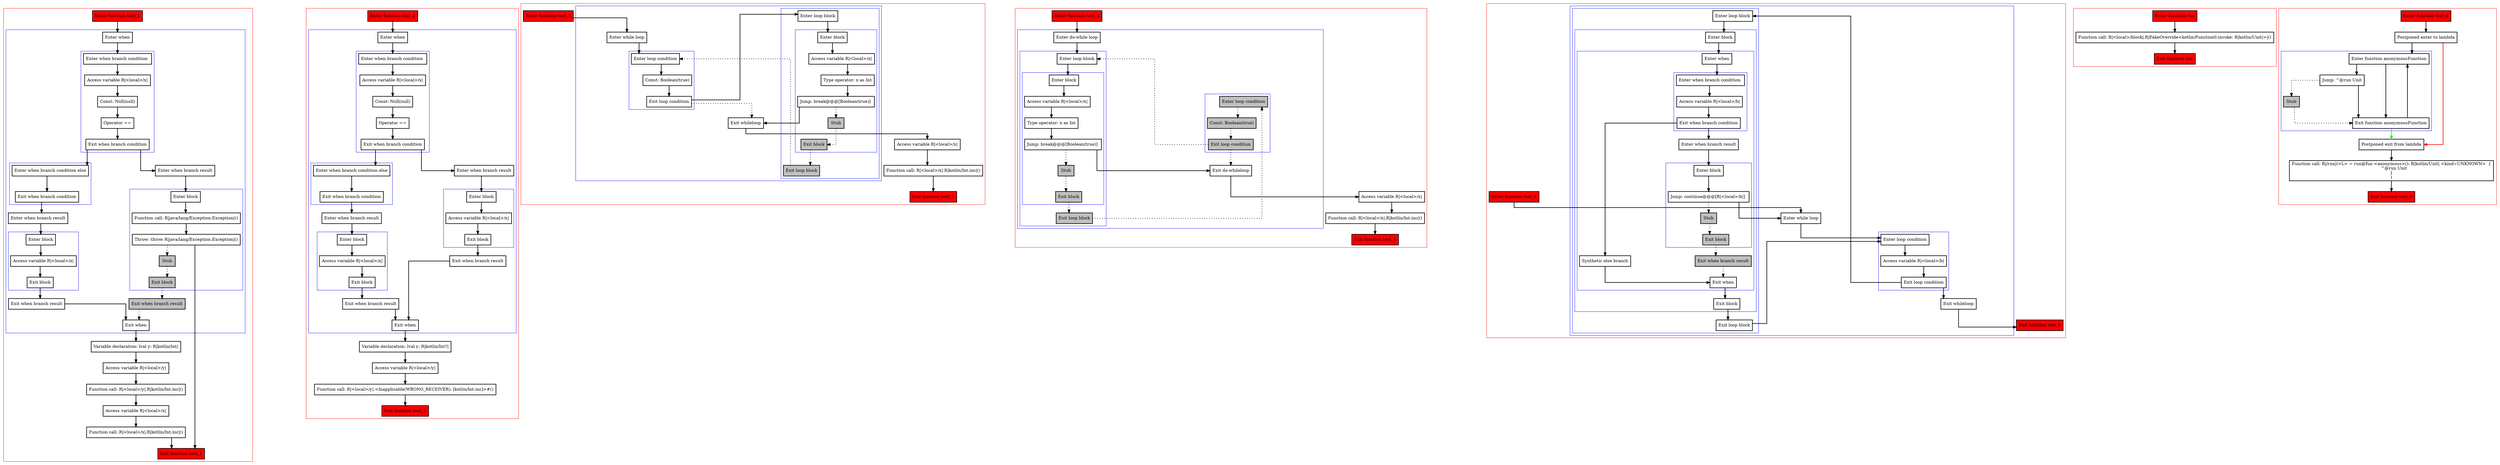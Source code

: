 digraph jumps_kt {
    graph [splines=ortho nodesep=3]
    node [shape=box penwidth=2]
    edge [penwidth=2]

    subgraph cluster_0 {
        color=red
        0 [label="Enter function test_1" style="filled" fillcolor=red];
        subgraph cluster_1 {
            color=blue
            1 [label="Enter when"];
            subgraph cluster_2 {
                color=blue
                2 [label="Enter when branch condition "];
                3 [label="Access variable R|<local>/x|"];
                4 [label="Const: Null(null)"];
                5 [label="Operator =="];
                6 [label="Exit when branch condition"];
            }
            subgraph cluster_3 {
                color=blue
                7 [label="Enter when branch condition else"];
                8 [label="Exit when branch condition"];
            }
            9 [label="Enter when branch result"];
            subgraph cluster_4 {
                color=blue
                10 [label="Enter block"];
                11 [label="Access variable R|<local>/x|"];
                12 [label="Exit block"];
            }
            13 [label="Exit when branch result"];
            14 [label="Enter when branch result"];
            subgraph cluster_5 {
                color=blue
                15 [label="Enter block"];
                16 [label="Function call: R|java/lang/Exception.Exception|()"];
                17 [label="Throw: throw R|java/lang/Exception.Exception|()"];
                18 [label="Stub" style="filled" fillcolor=gray];
                19 [label="Exit block" style="filled" fillcolor=gray];
            }
            20 [label="Exit when branch result" style="filled" fillcolor=gray];
            21 [label="Exit when"];
        }
        22 [label="Variable declaration: lval y: R|kotlin/Int|"];
        23 [label="Access variable R|<local>/y|"];
        24 [label="Function call: R|<local>/y|.R|kotlin/Int.inc|()"];
        25 [label="Access variable R|<local>/x|"];
        26 [label="Function call: R|<local>/x|.R|kotlin/Int.inc|()"];
        27 [label="Exit function test_1" style="filled" fillcolor=red];
    }

    0 -> {1};
    1 -> {2};
    2 -> {3};
    3 -> {4};
    4 -> {5};
    5 -> {6};
    6 -> {14 7};
    7 -> {8};
    8 -> {9};
    9 -> {10};
    10 -> {11};
    11 -> {12};
    12 -> {13};
    13 -> {21};
    14 -> {15};
    15 -> {16};
    16 -> {17};
    17 -> {27};
    17 -> {18} [style=dotted];
    18 -> {19} [style=dotted];
    19 -> {20} [style=dotted];
    20 -> {21} [style=dotted];
    21 -> {22};
    22 -> {23};
    23 -> {24};
    24 -> {25};
    25 -> {26};
    26 -> {27};

    subgraph cluster_6 {
        color=red
        28 [label="Enter function test_2" style="filled" fillcolor=red];
        subgraph cluster_7 {
            color=blue
            29 [label="Enter when"];
            subgraph cluster_8 {
                color=blue
                30 [label="Enter when branch condition "];
                31 [label="Access variable R|<local>/x|"];
                32 [label="Const: Null(null)"];
                33 [label="Operator =="];
                34 [label="Exit when branch condition"];
            }
            subgraph cluster_9 {
                color=blue
                35 [label="Enter when branch condition else"];
                36 [label="Exit when branch condition"];
            }
            37 [label="Enter when branch result"];
            subgraph cluster_10 {
                color=blue
                38 [label="Enter block"];
                39 [label="Access variable R|<local>/x|"];
                40 [label="Exit block"];
            }
            41 [label="Exit when branch result"];
            42 [label="Enter when branch result"];
            subgraph cluster_11 {
                color=blue
                43 [label="Enter block"];
                44 [label="Access variable R|<local>/x|"];
                45 [label="Exit block"];
            }
            46 [label="Exit when branch result"];
            47 [label="Exit when"];
        }
        48 [label="Variable declaration: lval y: R|kotlin/Int?|"];
        49 [label="Access variable R|<local>/y|"];
        50 [label="Function call: R|<local>/y|.<Inapplicable(WRONG_RECEIVER): [kotlin/Int.inc]>#()"];
        51 [label="Exit function test_2" style="filled" fillcolor=red];
    }

    28 -> {29};
    29 -> {30};
    30 -> {31};
    31 -> {32};
    32 -> {33};
    33 -> {34};
    34 -> {42 35};
    35 -> {36};
    36 -> {37};
    37 -> {38};
    38 -> {39};
    39 -> {40};
    40 -> {41};
    41 -> {47};
    42 -> {43};
    43 -> {44};
    44 -> {45};
    45 -> {46};
    46 -> {47};
    47 -> {48};
    48 -> {49};
    49 -> {50};
    50 -> {51};

    subgraph cluster_12 {
        color=red
        52 [label="Enter function test_3" style="filled" fillcolor=red];
        subgraph cluster_13 {
            color=blue
            53 [label="Enter while loop"];
            subgraph cluster_14 {
                color=blue
                54 [label="Enter loop condition"];
                55 [label="Const: Boolean(true)"];
                56 [label="Exit loop condition"];
            }
            subgraph cluster_15 {
                color=blue
                57 [label="Enter loop block"];
                subgraph cluster_16 {
                    color=blue
                    58 [label="Enter block"];
                    59 [label="Access variable R|<local>/x|"];
                    60 [label="Type operator: x as Int"];
                    61 [label="Jump: break@@@[Boolean(true)] "];
                    62 [label="Stub" style="filled" fillcolor=gray];
                    63 [label="Exit block" style="filled" fillcolor=gray];
                }
                64 [label="Exit loop block" style="filled" fillcolor=gray];
            }
            65 [label="Exit whileloop"];
        }
        66 [label="Access variable R|<local>/x|"];
        67 [label="Function call: R|<local>/x|.R|kotlin/Int.inc|()"];
        68 [label="Exit function test_3" style="filled" fillcolor=red];
    }

    52 -> {53};
    53 -> {54};
    54 -> {55};
    55 -> {56};
    56 -> {57};
    56 -> {65} [style=dotted];
    57 -> {58};
    58 -> {59};
    59 -> {60};
    60 -> {61};
    61 -> {65};
    61 -> {62} [style=dotted];
    62 -> {63} [style=dotted];
    63 -> {64} [style=dotted];
    64 -> {54} [style=dotted];
    65 -> {66};
    66 -> {67};
    67 -> {68};

    subgraph cluster_17 {
        color=red
        69 [label="Enter function test_4" style="filled" fillcolor=red];
        subgraph cluster_18 {
            color=blue
            70 [label="Enter do-while loop"];
            subgraph cluster_19 {
                color=blue
                71 [label="Enter loop block"];
                subgraph cluster_20 {
                    color=blue
                    72 [label="Enter block"];
                    73 [label="Access variable R|<local>/x|"];
                    74 [label="Type operator: x as Int"];
                    75 [label="Jump: break@@@[Boolean(true)] "];
                    76 [label="Stub" style="filled" fillcolor=gray];
                    77 [label="Exit block" style="filled" fillcolor=gray];
                }
                78 [label="Exit loop block" style="filled" fillcolor=gray];
            }
            subgraph cluster_21 {
                color=blue
                79 [label="Enter loop condition" style="filled" fillcolor=gray];
                80 [label="Const: Boolean(true)" style="filled" fillcolor=gray];
                81 [label="Exit loop condition" style="filled" fillcolor=gray];
            }
            82 [label="Exit do-whileloop"];
        }
        83 [label="Access variable R|<local>/x|"];
        84 [label="Function call: R|<local>/x|.R|kotlin/Int.inc|()"];
        85 [label="Exit function test_4" style="filled" fillcolor=red];
    }

    69 -> {70};
    70 -> {71};
    71 -> {72};
    72 -> {73};
    73 -> {74};
    74 -> {75};
    75 -> {82};
    75 -> {76} [style=dotted];
    76 -> {77} [style=dotted];
    77 -> {78} [style=dotted];
    78 -> {79} [style=dotted];
    79 -> {80} [style=dotted];
    80 -> {81} [style=dotted];
    81 -> {71 82} [style=dotted];
    82 -> {83};
    83 -> {84};
    84 -> {85};

    subgraph cluster_22 {
        color=red
        86 [label="Enter function test_5" style="filled" fillcolor=red];
        subgraph cluster_23 {
            color=blue
            87 [label="Enter while loop"];
            subgraph cluster_24 {
                color=blue
                88 [label="Enter loop condition"];
                89 [label="Access variable R|<local>/b|"];
                90 [label="Exit loop condition"];
            }
            subgraph cluster_25 {
                color=blue
                91 [label="Enter loop block"];
                subgraph cluster_26 {
                    color=blue
                    92 [label="Enter block"];
                    subgraph cluster_27 {
                        color=blue
                        93 [label="Enter when"];
                        subgraph cluster_28 {
                            color=blue
                            94 [label="Enter when branch condition "];
                            95 [label="Access variable R|<local>/b|"];
                            96 [label="Exit when branch condition"];
                        }
                        97 [label="Synthetic else branch"];
                        98 [label="Enter when branch result"];
                        subgraph cluster_29 {
                            color=blue
                            99 [label="Enter block"];
                            100 [label="Jump: continue@@@[R|<local>/b|] "];
                            101 [label="Stub" style="filled" fillcolor=gray];
                            102 [label="Exit block" style="filled" fillcolor=gray];
                        }
                        103 [label="Exit when branch result" style="filled" fillcolor=gray];
                        104 [label="Exit when"];
                    }
                    105 [label="Exit block"];
                }
                106 [label="Exit loop block"];
            }
            107 [label="Exit whileloop"];
        }
        108 [label="Exit function test_5" style="filled" fillcolor=red];
    }

    86 -> {87};
    87 -> {88};
    88 -> {89};
    89 -> {90};
    90 -> {107 91};
    91 -> {92};
    92 -> {93};
    93 -> {94};
    94 -> {95};
    95 -> {96};
    96 -> {98 97};
    97 -> {104};
    98 -> {99};
    99 -> {100};
    100 -> {87};
    100 -> {101} [style=dotted];
    101 -> {102} [style=dotted];
    102 -> {103} [style=dotted];
    103 -> {104} [style=dotted];
    104 -> {105};
    105 -> {106};
    106 -> {88};
    107 -> {108};

    subgraph cluster_30 {
        color=red
        109 [label="Enter function run" style="filled" fillcolor=red];
        110 [label="Function call: R|<local>/block|.R|FakeOverride<kotlin/Function0.invoke: R|kotlin/Unit|>|()"];
        111 [label="Exit function run" style="filled" fillcolor=red];
    }

    109 -> {110};
    110 -> {111};

    subgraph cluster_31 {
        color=red
        112 [label="Enter function test_6" style="filled" fillcolor=red];
        113 [label="Postponed enter to lambda"];
        subgraph cluster_32 {
            color=blue
            114 [label="Enter function anonymousFunction"];
            115 [label="Jump: ^@run Unit"];
            116 [label="Stub" style="filled" fillcolor=gray];
            117 [label="Exit function anonymousFunction"];
        }
        118 [label="Postponed exit from lambda"];
        119 [label="Function call: R|/run|(<L> = run@fun <anonymous>(): R|kotlin/Unit| <kind=UNKNOWN>  {
    ^@run Unit
}
)"];
        120 [label="Exit function test_6" style="filled" fillcolor=red];
    }

    112 -> {113};
    113 -> {114};
    113 -> {118} [color=red];
    114 -> {117 115};
    115 -> {117};
    115 -> {116} [style=dotted];
    116 -> {117} [style=dotted];
    117 -> {114};
    117 -> {118} [color=green];
    118 -> {119};
    119 -> {120};

}
